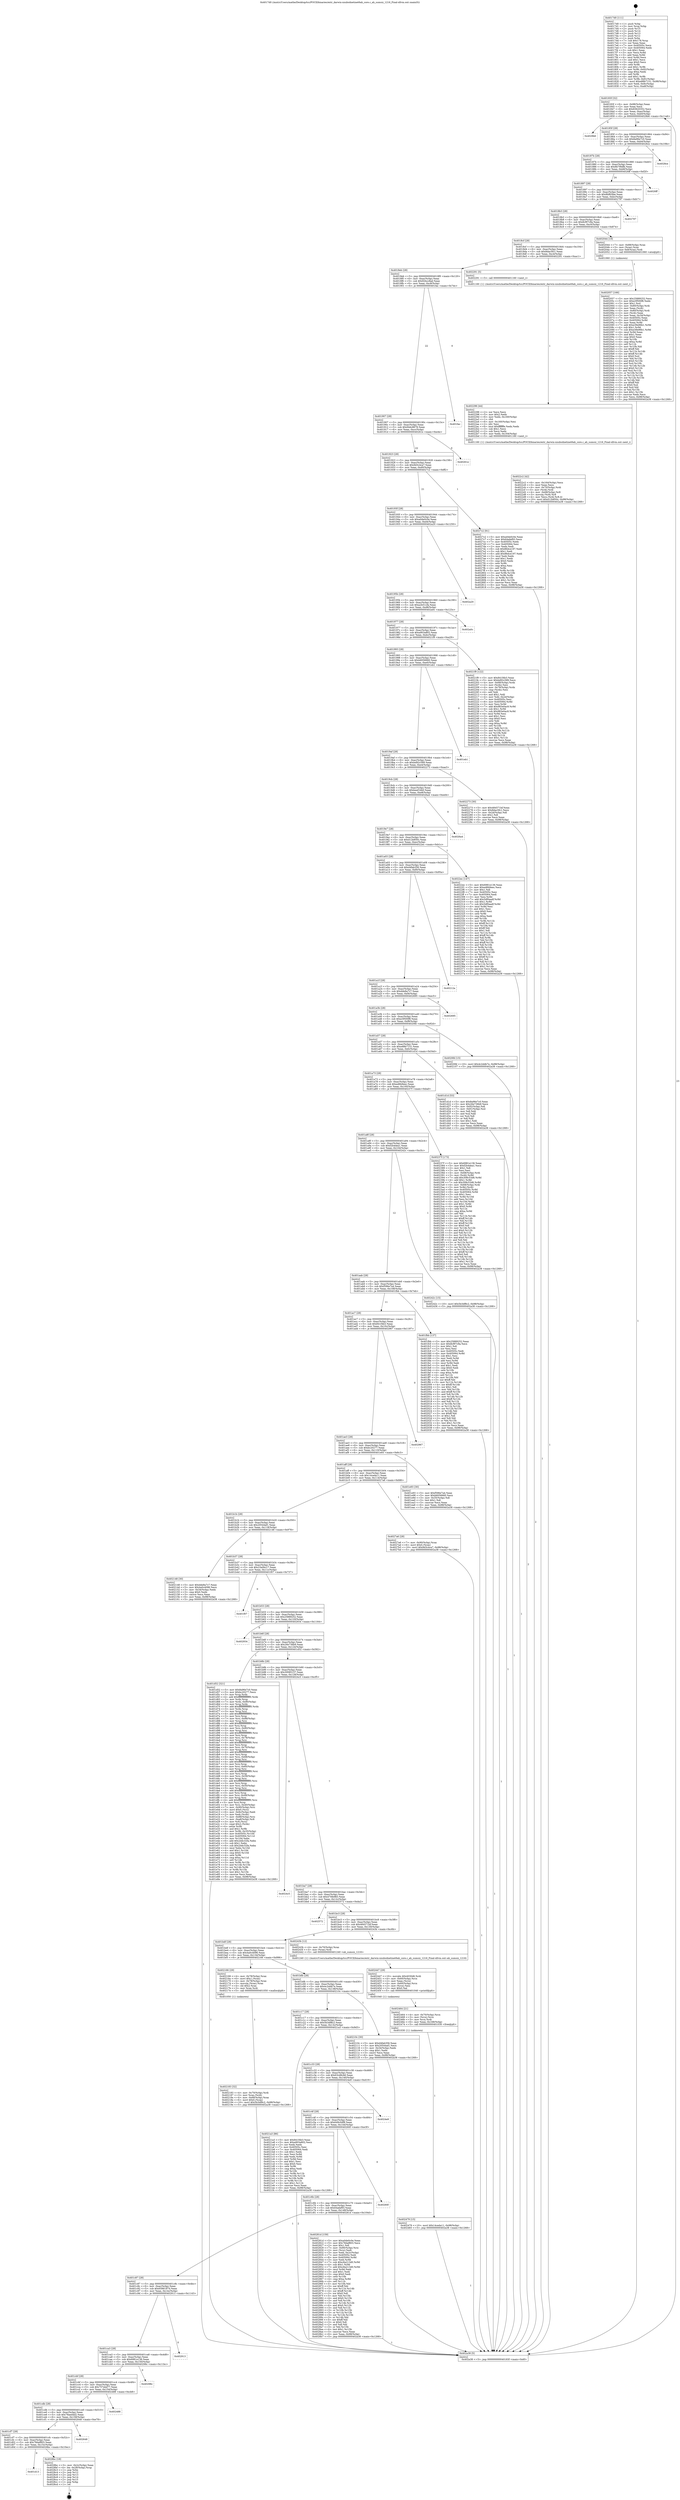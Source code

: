 digraph "0x4017d0" {
  label = "0x4017d0 (/mnt/c/Users/mathe/Desktop/tcc/POCII/binaries/extr_darwin-xnubsdnetinet6ah_core.c_ah_sumsiz_1216_Final-ollvm.out::main(0))"
  labelloc = "t"
  node[shape=record]

  Entry [label="",width=0.3,height=0.3,shape=circle,fillcolor=black,style=filled]
  "0x40183f" [label="{
     0x40183f [32]\l
     | [instrs]\l
     &nbsp;&nbsp;0x40183f \<+6\>: mov -0x98(%rbp),%eax\l
     &nbsp;&nbsp;0x401845 \<+2\>: mov %eax,%ecx\l
     &nbsp;&nbsp;0x401847 \<+6\>: sub $0x83620352,%ecx\l
     &nbsp;&nbsp;0x40184d \<+6\>: mov %eax,-0xac(%rbp)\l
     &nbsp;&nbsp;0x401853 \<+6\>: mov %ecx,-0xb0(%rbp)\l
     &nbsp;&nbsp;0x401859 \<+6\>: je 00000000004029b6 \<main+0x11e6\>\l
  }"]
  "0x4029b6" [label="{
     0x4029b6\l
  }", style=dashed]
  "0x40185f" [label="{
     0x40185f [28]\l
     | [instrs]\l
     &nbsp;&nbsp;0x40185f \<+5\>: jmp 0000000000401864 \<main+0x94\>\l
     &nbsp;&nbsp;0x401864 \<+6\>: mov -0xac(%rbp),%eax\l
     &nbsp;&nbsp;0x40186a \<+5\>: sub $0x8a96e7c0,%eax\l
     &nbsp;&nbsp;0x40186f \<+6\>: mov %eax,-0xb4(%rbp)\l
     &nbsp;&nbsp;0x401875 \<+6\>: je 00000000004028ce \<main+0x10fe\>\l
  }"]
  Exit [label="",width=0.3,height=0.3,shape=circle,fillcolor=black,style=filled,peripheries=2]
  "0x4028ce" [label="{
     0x4028ce\l
  }", style=dashed]
  "0x40187b" [label="{
     0x40187b [28]\l
     | [instrs]\l
     &nbsp;&nbsp;0x40187b \<+5\>: jmp 0000000000401880 \<main+0xb0\>\l
     &nbsp;&nbsp;0x401880 \<+6\>: mov -0xac(%rbp),%eax\l
     &nbsp;&nbsp;0x401886 \<+5\>: sub $0x8b7f9dfb,%eax\l
     &nbsp;&nbsp;0x40188b \<+6\>: mov %eax,-0xb8(%rbp)\l
     &nbsp;&nbsp;0x401891 \<+6\>: je 00000000004026ff \<main+0xf2f\>\l
  }"]
  "0x401d13" [label="{
     0x401d13\l
  }", style=dashed]
  "0x4026ff" [label="{
     0x4026ff\l
  }", style=dashed]
  "0x401897" [label="{
     0x401897 [28]\l
     | [instrs]\l
     &nbsp;&nbsp;0x401897 \<+5\>: jmp 000000000040189c \<main+0xcc\>\l
     &nbsp;&nbsp;0x40189c \<+6\>: mov -0xac(%rbp),%eax\l
     &nbsp;&nbsp;0x4018a2 \<+5\>: sub $0x8bf83fae,%eax\l
     &nbsp;&nbsp;0x4018a7 \<+6\>: mov %eax,-0xbc(%rbp)\l
     &nbsp;&nbsp;0x4018ad \<+6\>: je 0000000000402797 \<main+0xfc7\>\l
  }"]
  "0x4028bc" [label="{
     0x4028bc [18]\l
     | [instrs]\l
     &nbsp;&nbsp;0x4028bc \<+3\>: mov -0x2c(%rbp),%eax\l
     &nbsp;&nbsp;0x4028bf \<+4\>: lea -0x28(%rbp),%rsp\l
     &nbsp;&nbsp;0x4028c3 \<+1\>: pop %rbx\l
     &nbsp;&nbsp;0x4028c4 \<+2\>: pop %r12\l
     &nbsp;&nbsp;0x4028c6 \<+2\>: pop %r13\l
     &nbsp;&nbsp;0x4028c8 \<+2\>: pop %r14\l
     &nbsp;&nbsp;0x4028ca \<+2\>: pop %r15\l
     &nbsp;&nbsp;0x4028cc \<+1\>: pop %rbp\l
     &nbsp;&nbsp;0x4028cd \<+1\>: ret\l
  }"]
  "0x402797" [label="{
     0x402797\l
  }", style=dashed]
  "0x4018b3" [label="{
     0x4018b3 [28]\l
     | [instrs]\l
     &nbsp;&nbsp;0x4018b3 \<+5\>: jmp 00000000004018b8 \<main+0xe8\>\l
     &nbsp;&nbsp;0x4018b8 \<+6\>: mov -0xac(%rbp),%eax\l
     &nbsp;&nbsp;0x4018be \<+5\>: sub $0x8cf97c9a,%eax\l
     &nbsp;&nbsp;0x4018c3 \<+6\>: mov %eax,-0xc0(%rbp)\l
     &nbsp;&nbsp;0x4018c9 \<+6\>: je 0000000000402044 \<main+0x874\>\l
  }"]
  "0x401cf7" [label="{
     0x401cf7 [28]\l
     | [instrs]\l
     &nbsp;&nbsp;0x401cf7 \<+5\>: jmp 0000000000401cfc \<main+0x52c\>\l
     &nbsp;&nbsp;0x401cfc \<+6\>: mov -0xac(%rbp),%eax\l
     &nbsp;&nbsp;0x401d02 \<+5\>: sub $0x78daf803,%eax\l
     &nbsp;&nbsp;0x401d07 \<+6\>: mov %eax,-0x15c(%rbp)\l
     &nbsp;&nbsp;0x401d0d \<+6\>: je 00000000004028bc \<main+0x10ec\>\l
  }"]
  "0x402044" [label="{
     0x402044 [19]\l
     | [instrs]\l
     &nbsp;&nbsp;0x402044 \<+7\>: mov -0x88(%rbp),%rax\l
     &nbsp;&nbsp;0x40204b \<+3\>: mov (%rax),%rax\l
     &nbsp;&nbsp;0x40204e \<+4\>: mov 0x8(%rax),%rdi\l
     &nbsp;&nbsp;0x402052 \<+5\>: call 0000000000401060 \<atoi@plt\>\l
     | [calls]\l
     &nbsp;&nbsp;0x401060 \{1\} (unknown)\l
  }"]
  "0x4018cf" [label="{
     0x4018cf [28]\l
     | [instrs]\l
     &nbsp;&nbsp;0x4018cf \<+5\>: jmp 00000000004018d4 \<main+0x104\>\l
     &nbsp;&nbsp;0x4018d4 \<+6\>: mov -0xac(%rbp),%eax\l
     &nbsp;&nbsp;0x4018da \<+5\>: sub $0x8dac5fc1,%eax\l
     &nbsp;&nbsp;0x4018df \<+6\>: mov %eax,-0xc4(%rbp)\l
     &nbsp;&nbsp;0x4018e5 \<+6\>: je 0000000000402291 \<main+0xac1\>\l
  }"]
  "0x402648" [label="{
     0x402648\l
  }", style=dashed]
  "0x402291" [label="{
     0x402291 [5]\l
     | [instrs]\l
     &nbsp;&nbsp;0x402291 \<+5\>: call 0000000000401160 \<next_i\>\l
     | [calls]\l
     &nbsp;&nbsp;0x401160 \{1\} (/mnt/c/Users/mathe/Desktop/tcc/POCII/binaries/extr_darwin-xnubsdnetinet6ah_core.c_ah_sumsiz_1216_Final-ollvm.out::next_i)\l
  }"]
  "0x4018eb" [label="{
     0x4018eb [28]\l
     | [instrs]\l
     &nbsp;&nbsp;0x4018eb \<+5\>: jmp 00000000004018f0 \<main+0x120\>\l
     &nbsp;&nbsp;0x4018f0 \<+6\>: mov -0xac(%rbp),%eax\l
     &nbsp;&nbsp;0x4018f6 \<+5\>: sub $0x92bcc8ad,%eax\l
     &nbsp;&nbsp;0x4018fb \<+6\>: mov %eax,-0xc8(%rbp)\l
     &nbsp;&nbsp;0x401901 \<+6\>: je 0000000000401fac \<main+0x7dc\>\l
  }"]
  "0x401cdb" [label="{
     0x401cdb [28]\l
     | [instrs]\l
     &nbsp;&nbsp;0x401cdb \<+5\>: jmp 0000000000401ce0 \<main+0x510\>\l
     &nbsp;&nbsp;0x401ce0 \<+6\>: mov -0xac(%rbp),%eax\l
     &nbsp;&nbsp;0x401ce6 \<+5\>: sub $0x78aed4d2,%eax\l
     &nbsp;&nbsp;0x401ceb \<+6\>: mov %eax,-0x158(%rbp)\l
     &nbsp;&nbsp;0x401cf1 \<+6\>: je 0000000000402648 \<main+0xe78\>\l
  }"]
  "0x401fac" [label="{
     0x401fac\l
  }", style=dashed]
  "0x401907" [label="{
     0x401907 [28]\l
     | [instrs]\l
     &nbsp;&nbsp;0x401907 \<+5\>: jmp 000000000040190c \<main+0x13c\>\l
     &nbsp;&nbsp;0x40190c \<+6\>: mov -0xac(%rbp),%eax\l
     &nbsp;&nbsp;0x401912 \<+5\>: sub $0x94dc8678,%eax\l
     &nbsp;&nbsp;0x401917 \<+6\>: mov %eax,-0xcc(%rbp)\l
     &nbsp;&nbsp;0x40191d \<+6\>: je 000000000040261e \<main+0xe4e\>\l
  }"]
  "0x402488" [label="{
     0x402488\l
  }", style=dashed]
  "0x40261e" [label="{
     0x40261e\l
  }", style=dashed]
  "0x401923" [label="{
     0x401923 [28]\l
     | [instrs]\l
     &nbsp;&nbsp;0x401923 \<+5\>: jmp 0000000000401928 \<main+0x158\>\l
     &nbsp;&nbsp;0x401928 \<+6\>: mov -0xac(%rbp),%eax\l
     &nbsp;&nbsp;0x40192e \<+5\>: sub $0x9d3c4ca7,%eax\l
     &nbsp;&nbsp;0x401933 \<+6\>: mov %eax,-0xd0(%rbp)\l
     &nbsp;&nbsp;0x401939 \<+6\>: je 00000000004027c2 \<main+0xff2\>\l
  }"]
  "0x401cbf" [label="{
     0x401cbf [28]\l
     | [instrs]\l
     &nbsp;&nbsp;0x401cbf \<+5\>: jmp 0000000000401cc4 \<main+0x4f4\>\l
     &nbsp;&nbsp;0x401cc4 \<+6\>: mov -0xac(%rbp),%eax\l
     &nbsp;&nbsp;0x401cca \<+5\>: sub $0x757ebd77,%eax\l
     &nbsp;&nbsp;0x401ccf \<+6\>: mov %eax,-0x154(%rbp)\l
     &nbsp;&nbsp;0x401cd5 \<+6\>: je 0000000000402488 \<main+0xcb8\>\l
  }"]
  "0x4027c2" [label="{
     0x4027c2 [91]\l
     | [instrs]\l
     &nbsp;&nbsp;0x4027c2 \<+5\>: mov $0xa0de0c0e,%eax\l
     &nbsp;&nbsp;0x4027c7 \<+5\>: mov $0x64afaf93,%ecx\l
     &nbsp;&nbsp;0x4027cc \<+7\>: mov 0x40505c,%edx\l
     &nbsp;&nbsp;0x4027d3 \<+7\>: mov 0x405064,%esi\l
     &nbsp;&nbsp;0x4027da \<+2\>: mov %edx,%edi\l
     &nbsp;&nbsp;0x4027dc \<+6\>: sub $0x86dce197,%edi\l
     &nbsp;&nbsp;0x4027e2 \<+3\>: sub $0x1,%edi\l
     &nbsp;&nbsp;0x4027e5 \<+6\>: add $0x86dce197,%edi\l
     &nbsp;&nbsp;0x4027eb \<+3\>: imul %edi,%edx\l
     &nbsp;&nbsp;0x4027ee \<+3\>: and $0x1,%edx\l
     &nbsp;&nbsp;0x4027f1 \<+3\>: cmp $0x0,%edx\l
     &nbsp;&nbsp;0x4027f4 \<+4\>: sete %r8b\l
     &nbsp;&nbsp;0x4027f8 \<+3\>: cmp $0xa,%esi\l
     &nbsp;&nbsp;0x4027fb \<+4\>: setl %r9b\l
     &nbsp;&nbsp;0x4027ff \<+3\>: mov %r8b,%r10b\l
     &nbsp;&nbsp;0x402802 \<+3\>: and %r9b,%r10b\l
     &nbsp;&nbsp;0x402805 \<+3\>: xor %r9b,%r8b\l
     &nbsp;&nbsp;0x402808 \<+3\>: or %r8b,%r10b\l
     &nbsp;&nbsp;0x40280b \<+4\>: test $0x1,%r10b\l
     &nbsp;&nbsp;0x40280f \<+3\>: cmovne %ecx,%eax\l
     &nbsp;&nbsp;0x402812 \<+6\>: mov %eax,-0x98(%rbp)\l
     &nbsp;&nbsp;0x402818 \<+5\>: jmp 0000000000402a38 \<main+0x1268\>\l
  }"]
  "0x40193f" [label="{
     0x40193f [28]\l
     | [instrs]\l
     &nbsp;&nbsp;0x40193f \<+5\>: jmp 0000000000401944 \<main+0x174\>\l
     &nbsp;&nbsp;0x401944 \<+6\>: mov -0xac(%rbp),%eax\l
     &nbsp;&nbsp;0x40194a \<+5\>: sub $0xa0de0c0e,%eax\l
     &nbsp;&nbsp;0x40194f \<+6\>: mov %eax,-0xd4(%rbp)\l
     &nbsp;&nbsp;0x401955 \<+6\>: je 0000000000402a20 \<main+0x1250\>\l
  }"]
  "0x40298c" [label="{
     0x40298c\l
  }", style=dashed]
  "0x402a20" [label="{
     0x402a20\l
  }", style=dashed]
  "0x40195b" [label="{
     0x40195b [28]\l
     | [instrs]\l
     &nbsp;&nbsp;0x40195b \<+5\>: jmp 0000000000401960 \<main+0x190\>\l
     &nbsp;&nbsp;0x401960 \<+6\>: mov -0xac(%rbp),%eax\l
     &nbsp;&nbsp;0x401966 \<+5\>: sub $0xa2b51cfa,%eax\l
     &nbsp;&nbsp;0x40196b \<+6\>: mov %eax,-0xd8(%rbp)\l
     &nbsp;&nbsp;0x401971 \<+6\>: je 0000000000402a0c \<main+0x123c\>\l
  }"]
  "0x401ca3" [label="{
     0x401ca3 [28]\l
     | [instrs]\l
     &nbsp;&nbsp;0x401ca3 \<+5\>: jmp 0000000000401ca8 \<main+0x4d8\>\l
     &nbsp;&nbsp;0x401ca8 \<+6\>: mov -0xac(%rbp),%eax\l
     &nbsp;&nbsp;0x401cae \<+5\>: sub $0x6981e136,%eax\l
     &nbsp;&nbsp;0x401cb3 \<+6\>: mov %eax,-0x150(%rbp)\l
     &nbsp;&nbsp;0x401cb9 \<+6\>: je 000000000040298c \<main+0x11bc\>\l
  }"]
  "0x402a0c" [label="{
     0x402a0c\l
  }", style=dashed]
  "0x401977" [label="{
     0x401977 [28]\l
     | [instrs]\l
     &nbsp;&nbsp;0x401977 \<+5\>: jmp 000000000040197c \<main+0x1ac\>\l
     &nbsp;&nbsp;0x40197c \<+6\>: mov -0xac(%rbp),%eax\l
     &nbsp;&nbsp;0x401982 \<+5\>: sub $0xa903a802,%eax\l
     &nbsp;&nbsp;0x401987 \<+6\>: mov %eax,-0xdc(%rbp)\l
     &nbsp;&nbsp;0x40198d \<+6\>: je 00000000004021f9 \<main+0xa29\>\l
  }"]
  "0x402913" [label="{
     0x402913\l
  }", style=dashed]
  "0x4021f9" [label="{
     0x4021f9 [122]\l
     | [instrs]\l
     &nbsp;&nbsp;0x4021f9 \<+5\>: mov $0x841f4b3,%eax\l
     &nbsp;&nbsp;0x4021fe \<+5\>: mov $0xbd92c589,%ecx\l
     &nbsp;&nbsp;0x402203 \<+4\>: mov -0x68(%rbp),%rdx\l
     &nbsp;&nbsp;0x402207 \<+2\>: mov (%rdx),%esi\l
     &nbsp;&nbsp;0x402209 \<+4\>: mov -0x78(%rbp),%rdx\l
     &nbsp;&nbsp;0x40220d \<+2\>: cmp (%rdx),%esi\l
     &nbsp;&nbsp;0x40220f \<+4\>: setl %dil\l
     &nbsp;&nbsp;0x402213 \<+4\>: and $0x1,%dil\l
     &nbsp;&nbsp;0x402217 \<+4\>: mov %dil,-0x2d(%rbp)\l
     &nbsp;&nbsp;0x40221b \<+7\>: mov 0x40505c,%esi\l
     &nbsp;&nbsp;0x402222 \<+8\>: mov 0x405064,%r8d\l
     &nbsp;&nbsp;0x40222a \<+3\>: mov %esi,%r9d\l
     &nbsp;&nbsp;0x40222d \<+7\>: add $0x983e0ac9,%r9d\l
     &nbsp;&nbsp;0x402234 \<+4\>: sub $0x1,%r9d\l
     &nbsp;&nbsp;0x402238 \<+7\>: sub $0x983e0ac9,%r9d\l
     &nbsp;&nbsp;0x40223f \<+4\>: imul %r9d,%esi\l
     &nbsp;&nbsp;0x402243 \<+3\>: and $0x1,%esi\l
     &nbsp;&nbsp;0x402246 \<+3\>: cmp $0x0,%esi\l
     &nbsp;&nbsp;0x402249 \<+4\>: sete %dil\l
     &nbsp;&nbsp;0x40224d \<+4\>: cmp $0xa,%r8d\l
     &nbsp;&nbsp;0x402251 \<+4\>: setl %r10b\l
     &nbsp;&nbsp;0x402255 \<+3\>: mov %dil,%r11b\l
     &nbsp;&nbsp;0x402258 \<+3\>: and %r10b,%r11b\l
     &nbsp;&nbsp;0x40225b \<+3\>: xor %r10b,%dil\l
     &nbsp;&nbsp;0x40225e \<+3\>: or %dil,%r11b\l
     &nbsp;&nbsp;0x402261 \<+4\>: test $0x1,%r11b\l
     &nbsp;&nbsp;0x402265 \<+3\>: cmovne %ecx,%eax\l
     &nbsp;&nbsp;0x402268 \<+6\>: mov %eax,-0x98(%rbp)\l
     &nbsp;&nbsp;0x40226e \<+5\>: jmp 0000000000402a38 \<main+0x1268\>\l
  }"]
  "0x401993" [label="{
     0x401993 [28]\l
     | [instrs]\l
     &nbsp;&nbsp;0x401993 \<+5\>: jmp 0000000000401998 \<main+0x1c8\>\l
     &nbsp;&nbsp;0x401998 \<+6\>: mov -0xac(%rbp),%eax\l
     &nbsp;&nbsp;0x40199e \<+5\>: sub $0xb6056660,%eax\l
     &nbsp;&nbsp;0x4019a3 \<+6\>: mov %eax,-0xe0(%rbp)\l
     &nbsp;&nbsp;0x4019a9 \<+6\>: je 0000000000401eb1 \<main+0x6e1\>\l
  }"]
  "0x401c87" [label="{
     0x401c87 [28]\l
     | [instrs]\l
     &nbsp;&nbsp;0x401c87 \<+5\>: jmp 0000000000401c8c \<main+0x4bc\>\l
     &nbsp;&nbsp;0x401c8c \<+6\>: mov -0xac(%rbp),%eax\l
     &nbsp;&nbsp;0x401c92 \<+5\>: sub $0x6586187d,%eax\l
     &nbsp;&nbsp;0x401c97 \<+6\>: mov %eax,-0x14c(%rbp)\l
     &nbsp;&nbsp;0x401c9d \<+6\>: je 0000000000402913 \<main+0x1143\>\l
  }"]
  "0x401eb1" [label="{
     0x401eb1\l
  }", style=dashed]
  "0x4019af" [label="{
     0x4019af [28]\l
     | [instrs]\l
     &nbsp;&nbsp;0x4019af \<+5\>: jmp 00000000004019b4 \<main+0x1e4\>\l
     &nbsp;&nbsp;0x4019b4 \<+6\>: mov -0xac(%rbp),%eax\l
     &nbsp;&nbsp;0x4019ba \<+5\>: sub $0xbd92c589,%eax\l
     &nbsp;&nbsp;0x4019bf \<+6\>: mov %eax,-0xe4(%rbp)\l
     &nbsp;&nbsp;0x4019c5 \<+6\>: je 0000000000402273 \<main+0xaa3\>\l
  }"]
  "0x40281d" [label="{
     0x40281d [159]\l
     | [instrs]\l
     &nbsp;&nbsp;0x40281d \<+5\>: mov $0xa0de0c0e,%eax\l
     &nbsp;&nbsp;0x402822 \<+5\>: mov $0x78daf803,%ecx\l
     &nbsp;&nbsp;0x402827 \<+2\>: mov $0x1,%dl\l
     &nbsp;&nbsp;0x402829 \<+7\>: mov -0x90(%rbp),%rsi\l
     &nbsp;&nbsp;0x402830 \<+2\>: mov (%rsi),%edi\l
     &nbsp;&nbsp;0x402832 \<+3\>: mov %edi,-0x2c(%rbp)\l
     &nbsp;&nbsp;0x402835 \<+7\>: mov 0x40505c,%edi\l
     &nbsp;&nbsp;0x40283c \<+8\>: mov 0x405064,%r8d\l
     &nbsp;&nbsp;0x402844 \<+3\>: mov %edi,%r9d\l
     &nbsp;&nbsp;0x402847 \<+7\>: sub $0xc6a213d0,%r9d\l
     &nbsp;&nbsp;0x40284e \<+4\>: sub $0x1,%r9d\l
     &nbsp;&nbsp;0x402852 \<+7\>: add $0xc6a213d0,%r9d\l
     &nbsp;&nbsp;0x402859 \<+4\>: imul %r9d,%edi\l
     &nbsp;&nbsp;0x40285d \<+3\>: and $0x1,%edi\l
     &nbsp;&nbsp;0x402860 \<+3\>: cmp $0x0,%edi\l
     &nbsp;&nbsp;0x402863 \<+4\>: sete %r10b\l
     &nbsp;&nbsp;0x402867 \<+4\>: cmp $0xa,%r8d\l
     &nbsp;&nbsp;0x40286b \<+4\>: setl %r11b\l
     &nbsp;&nbsp;0x40286f \<+3\>: mov %r10b,%bl\l
     &nbsp;&nbsp;0x402872 \<+3\>: xor $0xff,%bl\l
     &nbsp;&nbsp;0x402875 \<+3\>: mov %r11b,%r14b\l
     &nbsp;&nbsp;0x402878 \<+4\>: xor $0xff,%r14b\l
     &nbsp;&nbsp;0x40287c \<+3\>: xor $0x0,%dl\l
     &nbsp;&nbsp;0x40287f \<+3\>: mov %bl,%r15b\l
     &nbsp;&nbsp;0x402882 \<+4\>: and $0x0,%r15b\l
     &nbsp;&nbsp;0x402886 \<+3\>: and %dl,%r10b\l
     &nbsp;&nbsp;0x402889 \<+3\>: mov %r14b,%r12b\l
     &nbsp;&nbsp;0x40288c \<+4\>: and $0x0,%r12b\l
     &nbsp;&nbsp;0x402890 \<+3\>: and %dl,%r11b\l
     &nbsp;&nbsp;0x402893 \<+3\>: or %r10b,%r15b\l
     &nbsp;&nbsp;0x402896 \<+3\>: or %r11b,%r12b\l
     &nbsp;&nbsp;0x402899 \<+3\>: xor %r12b,%r15b\l
     &nbsp;&nbsp;0x40289c \<+3\>: or %r14b,%bl\l
     &nbsp;&nbsp;0x40289f \<+3\>: xor $0xff,%bl\l
     &nbsp;&nbsp;0x4028a2 \<+3\>: or $0x0,%dl\l
     &nbsp;&nbsp;0x4028a5 \<+2\>: and %dl,%bl\l
     &nbsp;&nbsp;0x4028a7 \<+3\>: or %bl,%r15b\l
     &nbsp;&nbsp;0x4028aa \<+4\>: test $0x1,%r15b\l
     &nbsp;&nbsp;0x4028ae \<+3\>: cmovne %ecx,%eax\l
     &nbsp;&nbsp;0x4028b1 \<+6\>: mov %eax,-0x98(%rbp)\l
     &nbsp;&nbsp;0x4028b7 \<+5\>: jmp 0000000000402a38 \<main+0x1268\>\l
  }"]
  "0x402273" [label="{
     0x402273 [30]\l
     | [instrs]\l
     &nbsp;&nbsp;0x402273 \<+5\>: mov $0x484571bf,%eax\l
     &nbsp;&nbsp;0x402278 \<+5\>: mov $0x8dac5fc1,%ecx\l
     &nbsp;&nbsp;0x40227d \<+3\>: mov -0x2d(%rbp),%dl\l
     &nbsp;&nbsp;0x402280 \<+3\>: test $0x1,%dl\l
     &nbsp;&nbsp;0x402283 \<+3\>: cmovne %ecx,%eax\l
     &nbsp;&nbsp;0x402286 \<+6\>: mov %eax,-0x98(%rbp)\l
     &nbsp;&nbsp;0x40228c \<+5\>: jmp 0000000000402a38 \<main+0x1268\>\l
  }"]
  "0x4019cb" [label="{
     0x4019cb [28]\l
     | [instrs]\l
     &nbsp;&nbsp;0x4019cb \<+5\>: jmp 00000000004019d0 \<main+0x200\>\l
     &nbsp;&nbsp;0x4019d0 \<+6\>: mov -0xac(%rbp),%eax\l
     &nbsp;&nbsp;0x4019d6 \<+5\>: sub $0xbeaf1bb0,%eax\l
     &nbsp;&nbsp;0x4019db \<+6\>: mov %eax,-0xe8(%rbp)\l
     &nbsp;&nbsp;0x4019e1 \<+6\>: je 00000000004026a4 \<main+0xed4\>\l
  }"]
  "0x401c6b" [label="{
     0x401c6b [28]\l
     | [instrs]\l
     &nbsp;&nbsp;0x401c6b \<+5\>: jmp 0000000000401c70 \<main+0x4a0\>\l
     &nbsp;&nbsp;0x401c70 \<+6\>: mov -0xac(%rbp),%eax\l
     &nbsp;&nbsp;0x401c76 \<+5\>: sub $0x64afaf93,%eax\l
     &nbsp;&nbsp;0x401c7b \<+6\>: mov %eax,-0x148(%rbp)\l
     &nbsp;&nbsp;0x401c81 \<+6\>: je 000000000040281d \<main+0x104d\>\l
  }"]
  "0x4026a4" [label="{
     0x4026a4\l
  }", style=dashed]
  "0x4019e7" [label="{
     0x4019e7 [28]\l
     | [instrs]\l
     &nbsp;&nbsp;0x4019e7 \<+5\>: jmp 00000000004019ec \<main+0x21c\>\l
     &nbsp;&nbsp;0x4019ec \<+6\>: mov -0xac(%rbp),%eax\l
     &nbsp;&nbsp;0x4019f2 \<+5\>: sub $0xd12b850c,%eax\l
     &nbsp;&nbsp;0x4019f7 \<+6\>: mov %eax,-0xec(%rbp)\l
     &nbsp;&nbsp;0x4019fd \<+6\>: je 00000000004022ec \<main+0xb1c\>\l
  }"]
  "0x40260f" [label="{
     0x40260f\l
  }", style=dashed]
  "0x4022ec" [label="{
     0x4022ec [147]\l
     | [instrs]\l
     &nbsp;&nbsp;0x4022ec \<+5\>: mov $0x6981e136,%eax\l
     &nbsp;&nbsp;0x4022f1 \<+5\>: mov $0xed6b9eec,%ecx\l
     &nbsp;&nbsp;0x4022f6 \<+2\>: mov $0x1,%dl\l
     &nbsp;&nbsp;0x4022f8 \<+7\>: mov 0x40505c,%esi\l
     &nbsp;&nbsp;0x4022ff \<+7\>: mov 0x405064,%edi\l
     &nbsp;&nbsp;0x402306 \<+3\>: mov %esi,%r8d\l
     &nbsp;&nbsp;0x402309 \<+7\>: add $0x5df0aadf,%r8d\l
     &nbsp;&nbsp;0x402310 \<+4\>: sub $0x1,%r8d\l
     &nbsp;&nbsp;0x402314 \<+7\>: sub $0x5df0aadf,%r8d\l
     &nbsp;&nbsp;0x40231b \<+4\>: imul %r8d,%esi\l
     &nbsp;&nbsp;0x40231f \<+3\>: and $0x1,%esi\l
     &nbsp;&nbsp;0x402322 \<+3\>: cmp $0x0,%esi\l
     &nbsp;&nbsp;0x402325 \<+4\>: sete %r9b\l
     &nbsp;&nbsp;0x402329 \<+3\>: cmp $0xa,%edi\l
     &nbsp;&nbsp;0x40232c \<+4\>: setl %r10b\l
     &nbsp;&nbsp;0x402330 \<+3\>: mov %r9b,%r11b\l
     &nbsp;&nbsp;0x402333 \<+4\>: xor $0xff,%r11b\l
     &nbsp;&nbsp;0x402337 \<+3\>: mov %r10b,%bl\l
     &nbsp;&nbsp;0x40233a \<+3\>: xor $0xff,%bl\l
     &nbsp;&nbsp;0x40233d \<+3\>: xor $0x1,%dl\l
     &nbsp;&nbsp;0x402340 \<+3\>: mov %r11b,%r14b\l
     &nbsp;&nbsp;0x402343 \<+4\>: and $0xff,%r14b\l
     &nbsp;&nbsp;0x402347 \<+3\>: and %dl,%r9b\l
     &nbsp;&nbsp;0x40234a \<+3\>: mov %bl,%r15b\l
     &nbsp;&nbsp;0x40234d \<+4\>: and $0xff,%r15b\l
     &nbsp;&nbsp;0x402351 \<+3\>: and %dl,%r10b\l
     &nbsp;&nbsp;0x402354 \<+3\>: or %r9b,%r14b\l
     &nbsp;&nbsp;0x402357 \<+3\>: or %r10b,%r15b\l
     &nbsp;&nbsp;0x40235a \<+3\>: xor %r15b,%r14b\l
     &nbsp;&nbsp;0x40235d \<+3\>: or %bl,%r11b\l
     &nbsp;&nbsp;0x402360 \<+4\>: xor $0xff,%r11b\l
     &nbsp;&nbsp;0x402364 \<+3\>: or $0x1,%dl\l
     &nbsp;&nbsp;0x402367 \<+3\>: and %dl,%r11b\l
     &nbsp;&nbsp;0x40236a \<+3\>: or %r11b,%r14b\l
     &nbsp;&nbsp;0x40236d \<+4\>: test $0x1,%r14b\l
     &nbsp;&nbsp;0x402371 \<+3\>: cmovne %ecx,%eax\l
     &nbsp;&nbsp;0x402374 \<+6\>: mov %eax,-0x98(%rbp)\l
     &nbsp;&nbsp;0x40237a \<+5\>: jmp 0000000000402a38 \<main+0x1268\>\l
  }"]
  "0x401a03" [label="{
     0x401a03 [28]\l
     | [instrs]\l
     &nbsp;&nbsp;0x401a03 \<+5\>: jmp 0000000000401a08 \<main+0x238\>\l
     &nbsp;&nbsp;0x401a08 \<+6\>: mov -0xac(%rbp),%eax\l
     &nbsp;&nbsp;0x401a0e \<+5\>: sub $0xd4fab356,%eax\l
     &nbsp;&nbsp;0x401a13 \<+6\>: mov %eax,-0xf0(%rbp)\l
     &nbsp;&nbsp;0x401a19 \<+6\>: je 000000000040212a \<main+0x95a\>\l
  }"]
  "0x401c4f" [label="{
     0x401c4f [28]\l
     | [instrs]\l
     &nbsp;&nbsp;0x401c4f \<+5\>: jmp 0000000000401c54 \<main+0x484\>\l
     &nbsp;&nbsp;0x401c54 \<+6\>: mov -0xac(%rbp),%eax\l
     &nbsp;&nbsp;0x401c5a \<+5\>: sub $0x649c0df8,%eax\l
     &nbsp;&nbsp;0x401c5f \<+6\>: mov %eax,-0x144(%rbp)\l
     &nbsp;&nbsp;0x401c65 \<+6\>: je 000000000040260f \<main+0xe3f\>\l
  }"]
  "0x40212a" [label="{
     0x40212a\l
  }", style=dashed]
  "0x401a1f" [label="{
     0x401a1f [28]\l
     | [instrs]\l
     &nbsp;&nbsp;0x401a1f \<+5\>: jmp 0000000000401a24 \<main+0x254\>\l
     &nbsp;&nbsp;0x401a24 \<+6\>: mov -0xac(%rbp),%eax\l
     &nbsp;&nbsp;0x401a2a \<+5\>: sub $0xdde8a7c7,%eax\l
     &nbsp;&nbsp;0x401a2f \<+6\>: mov %eax,-0xf4(%rbp)\l
     &nbsp;&nbsp;0x401a35 \<+6\>: je 0000000000402695 \<main+0xec5\>\l
  }"]
  "0x4024e9" [label="{
     0x4024e9\l
  }", style=dashed]
  "0x402695" [label="{
     0x402695\l
  }", style=dashed]
  "0x401a3b" [label="{
     0x401a3b [28]\l
     | [instrs]\l
     &nbsp;&nbsp;0x401a3b \<+5\>: jmp 0000000000401a40 \<main+0x270\>\l
     &nbsp;&nbsp;0x401a40 \<+6\>: mov -0xac(%rbp),%eax\l
     &nbsp;&nbsp;0x401a46 \<+5\>: sub $0xe3f500f8,%eax\l
     &nbsp;&nbsp;0x401a4b \<+6\>: mov %eax,-0xf8(%rbp)\l
     &nbsp;&nbsp;0x401a51 \<+6\>: je 00000000004020fd \<main+0x92d\>\l
  }"]
  "0x402479" [label="{
     0x402479 [15]\l
     | [instrs]\l
     &nbsp;&nbsp;0x402479 \<+10\>: movl $0x14ceda11,-0x98(%rbp)\l
     &nbsp;&nbsp;0x402483 \<+5\>: jmp 0000000000402a38 \<main+0x1268\>\l
  }"]
  "0x4020fd" [label="{
     0x4020fd [15]\l
     | [instrs]\l
     &nbsp;&nbsp;0x4020fd \<+10\>: movl $0x4c2ddb7e,-0x98(%rbp)\l
     &nbsp;&nbsp;0x402107 \<+5\>: jmp 0000000000402a38 \<main+0x1268\>\l
  }"]
  "0x401a57" [label="{
     0x401a57 [28]\l
     | [instrs]\l
     &nbsp;&nbsp;0x401a57 \<+5\>: jmp 0000000000401a5c \<main+0x28c\>\l
     &nbsp;&nbsp;0x401a5c \<+6\>: mov -0xac(%rbp),%eax\l
     &nbsp;&nbsp;0x401a62 \<+5\>: sub $0xe88b7151,%eax\l
     &nbsp;&nbsp;0x401a67 \<+6\>: mov %eax,-0xfc(%rbp)\l
     &nbsp;&nbsp;0x401a6d \<+6\>: je 0000000000401d1d \<main+0x54d\>\l
  }"]
  "0x402464" [label="{
     0x402464 [21]\l
     | [instrs]\l
     &nbsp;&nbsp;0x402464 \<+4\>: mov -0x70(%rbp),%rcx\l
     &nbsp;&nbsp;0x402468 \<+3\>: mov (%rcx),%rcx\l
     &nbsp;&nbsp;0x40246b \<+3\>: mov %rcx,%rdi\l
     &nbsp;&nbsp;0x40246e \<+6\>: mov %eax,-0x168(%rbp)\l
     &nbsp;&nbsp;0x402474 \<+5\>: call 0000000000401030 \<free@plt\>\l
     | [calls]\l
     &nbsp;&nbsp;0x401030 \{1\} (unknown)\l
  }"]
  "0x401d1d" [label="{
     0x401d1d [53]\l
     | [instrs]\l
     &nbsp;&nbsp;0x401d1d \<+5\>: mov $0x8a96e7c0,%eax\l
     &nbsp;&nbsp;0x401d22 \<+5\>: mov $0x26e736b9,%ecx\l
     &nbsp;&nbsp;0x401d27 \<+6\>: mov -0x92(%rbp),%dl\l
     &nbsp;&nbsp;0x401d2d \<+7\>: mov -0x91(%rbp),%sil\l
     &nbsp;&nbsp;0x401d34 \<+3\>: mov %dl,%dil\l
     &nbsp;&nbsp;0x401d37 \<+3\>: and %sil,%dil\l
     &nbsp;&nbsp;0x401d3a \<+3\>: xor %sil,%dl\l
     &nbsp;&nbsp;0x401d3d \<+3\>: or %dl,%dil\l
     &nbsp;&nbsp;0x401d40 \<+4\>: test $0x1,%dil\l
     &nbsp;&nbsp;0x401d44 \<+3\>: cmovne %ecx,%eax\l
     &nbsp;&nbsp;0x401d47 \<+6\>: mov %eax,-0x98(%rbp)\l
     &nbsp;&nbsp;0x401d4d \<+5\>: jmp 0000000000402a38 \<main+0x1268\>\l
  }"]
  "0x401a73" [label="{
     0x401a73 [28]\l
     | [instrs]\l
     &nbsp;&nbsp;0x401a73 \<+5\>: jmp 0000000000401a78 \<main+0x2a8\>\l
     &nbsp;&nbsp;0x401a78 \<+6\>: mov -0xac(%rbp),%eax\l
     &nbsp;&nbsp;0x401a7e \<+5\>: sub $0xed6b9eec,%eax\l
     &nbsp;&nbsp;0x401a83 \<+6\>: mov %eax,-0x100(%rbp)\l
     &nbsp;&nbsp;0x401a89 \<+6\>: je 000000000040237f \<main+0xbaf\>\l
  }"]
  "0x402a38" [label="{
     0x402a38 [5]\l
     | [instrs]\l
     &nbsp;&nbsp;0x402a38 \<+5\>: jmp 000000000040183f \<main+0x6f\>\l
  }"]
  "0x4017d0" [label="{
     0x4017d0 [111]\l
     | [instrs]\l
     &nbsp;&nbsp;0x4017d0 \<+1\>: push %rbp\l
     &nbsp;&nbsp;0x4017d1 \<+3\>: mov %rsp,%rbp\l
     &nbsp;&nbsp;0x4017d4 \<+2\>: push %r15\l
     &nbsp;&nbsp;0x4017d6 \<+2\>: push %r14\l
     &nbsp;&nbsp;0x4017d8 \<+2\>: push %r13\l
     &nbsp;&nbsp;0x4017da \<+2\>: push %r12\l
     &nbsp;&nbsp;0x4017dc \<+1\>: push %rbx\l
     &nbsp;&nbsp;0x4017dd \<+7\>: sub $0x178,%rsp\l
     &nbsp;&nbsp;0x4017e4 \<+2\>: xor %eax,%eax\l
     &nbsp;&nbsp;0x4017e6 \<+7\>: mov 0x40505c,%ecx\l
     &nbsp;&nbsp;0x4017ed \<+7\>: mov 0x405064,%edx\l
     &nbsp;&nbsp;0x4017f4 \<+3\>: sub $0x1,%eax\l
     &nbsp;&nbsp;0x4017f7 \<+3\>: mov %ecx,%r8d\l
     &nbsp;&nbsp;0x4017fa \<+3\>: add %eax,%r8d\l
     &nbsp;&nbsp;0x4017fd \<+4\>: imul %r8d,%ecx\l
     &nbsp;&nbsp;0x401801 \<+3\>: and $0x1,%ecx\l
     &nbsp;&nbsp;0x401804 \<+3\>: cmp $0x0,%ecx\l
     &nbsp;&nbsp;0x401807 \<+4\>: sete %r9b\l
     &nbsp;&nbsp;0x40180b \<+4\>: and $0x1,%r9b\l
     &nbsp;&nbsp;0x40180f \<+7\>: mov %r9b,-0x92(%rbp)\l
     &nbsp;&nbsp;0x401816 \<+3\>: cmp $0xa,%edx\l
     &nbsp;&nbsp;0x401819 \<+4\>: setl %r9b\l
     &nbsp;&nbsp;0x40181d \<+4\>: and $0x1,%r9b\l
     &nbsp;&nbsp;0x401821 \<+7\>: mov %r9b,-0x91(%rbp)\l
     &nbsp;&nbsp;0x401828 \<+10\>: movl $0xe88b7151,-0x98(%rbp)\l
     &nbsp;&nbsp;0x401832 \<+6\>: mov %edi,-0x9c(%rbp)\l
     &nbsp;&nbsp;0x401838 \<+7\>: mov %rsi,-0xa8(%rbp)\l
  }"]
  "0x402447" [label="{
     0x402447 [29]\l
     | [instrs]\l
     &nbsp;&nbsp;0x402447 \<+10\>: movabs $0x4030d6,%rdi\l
     &nbsp;&nbsp;0x402451 \<+4\>: mov -0x60(%rbp),%rcx\l
     &nbsp;&nbsp;0x402455 \<+2\>: mov %eax,(%rcx)\l
     &nbsp;&nbsp;0x402457 \<+4\>: mov -0x60(%rbp),%rcx\l
     &nbsp;&nbsp;0x40245b \<+2\>: mov (%rcx),%esi\l
     &nbsp;&nbsp;0x40245d \<+2\>: mov $0x0,%al\l
     &nbsp;&nbsp;0x40245f \<+5\>: call 0000000000401040 \<printf@plt\>\l
     | [calls]\l
     &nbsp;&nbsp;0x401040 \{1\} (unknown)\l
  }"]
  "0x40237f" [label="{
     0x40237f [173]\l
     | [instrs]\l
     &nbsp;&nbsp;0x40237f \<+5\>: mov $0x6981e136,%eax\l
     &nbsp;&nbsp;0x402384 \<+5\>: mov $0xf2b4dea1,%ecx\l
     &nbsp;&nbsp;0x402389 \<+2\>: mov $0x1,%dl\l
     &nbsp;&nbsp;0x40238b \<+2\>: xor %esi,%esi\l
     &nbsp;&nbsp;0x40238d \<+4\>: mov -0x68(%rbp),%rdi\l
     &nbsp;&nbsp;0x402391 \<+3\>: mov (%rdi),%r8d\l
     &nbsp;&nbsp;0x402394 \<+7\>: add $0x308c53d6,%r8d\l
     &nbsp;&nbsp;0x40239b \<+4\>: add $0x1,%r8d\l
     &nbsp;&nbsp;0x40239f \<+7\>: sub $0x308c53d6,%r8d\l
     &nbsp;&nbsp;0x4023a6 \<+4\>: mov -0x68(%rbp),%rdi\l
     &nbsp;&nbsp;0x4023aa \<+3\>: mov %r8d,(%rdi)\l
     &nbsp;&nbsp;0x4023ad \<+8\>: mov 0x40505c,%r8d\l
     &nbsp;&nbsp;0x4023b5 \<+8\>: mov 0x405064,%r9d\l
     &nbsp;&nbsp;0x4023bd \<+3\>: sub $0x1,%esi\l
     &nbsp;&nbsp;0x4023c0 \<+3\>: mov %r8d,%r10d\l
     &nbsp;&nbsp;0x4023c3 \<+3\>: add %esi,%r10d\l
     &nbsp;&nbsp;0x4023c6 \<+4\>: imul %r10d,%r8d\l
     &nbsp;&nbsp;0x4023ca \<+4\>: and $0x1,%r8d\l
     &nbsp;&nbsp;0x4023ce \<+4\>: cmp $0x0,%r8d\l
     &nbsp;&nbsp;0x4023d2 \<+4\>: sete %r11b\l
     &nbsp;&nbsp;0x4023d6 \<+4\>: cmp $0xa,%r9d\l
     &nbsp;&nbsp;0x4023da \<+3\>: setl %bl\l
     &nbsp;&nbsp;0x4023dd \<+3\>: mov %r11b,%r14b\l
     &nbsp;&nbsp;0x4023e0 \<+4\>: xor $0xff,%r14b\l
     &nbsp;&nbsp;0x4023e4 \<+3\>: mov %bl,%r15b\l
     &nbsp;&nbsp;0x4023e7 \<+4\>: xor $0xff,%r15b\l
     &nbsp;&nbsp;0x4023eb \<+3\>: xor $0x0,%dl\l
     &nbsp;&nbsp;0x4023ee \<+3\>: mov %r14b,%r12b\l
     &nbsp;&nbsp;0x4023f1 \<+4\>: and $0x0,%r12b\l
     &nbsp;&nbsp;0x4023f5 \<+3\>: and %dl,%r11b\l
     &nbsp;&nbsp;0x4023f8 \<+3\>: mov %r15b,%r13b\l
     &nbsp;&nbsp;0x4023fb \<+4\>: and $0x0,%r13b\l
     &nbsp;&nbsp;0x4023ff \<+2\>: and %dl,%bl\l
     &nbsp;&nbsp;0x402401 \<+3\>: or %r11b,%r12b\l
     &nbsp;&nbsp;0x402404 \<+3\>: or %bl,%r13b\l
     &nbsp;&nbsp;0x402407 \<+3\>: xor %r13b,%r12b\l
     &nbsp;&nbsp;0x40240a \<+3\>: or %r15b,%r14b\l
     &nbsp;&nbsp;0x40240d \<+4\>: xor $0xff,%r14b\l
     &nbsp;&nbsp;0x402411 \<+3\>: or $0x0,%dl\l
     &nbsp;&nbsp;0x402414 \<+3\>: and %dl,%r14b\l
     &nbsp;&nbsp;0x402417 \<+3\>: or %r14b,%r12b\l
     &nbsp;&nbsp;0x40241a \<+4\>: test $0x1,%r12b\l
     &nbsp;&nbsp;0x40241e \<+3\>: cmovne %ecx,%eax\l
     &nbsp;&nbsp;0x402421 \<+6\>: mov %eax,-0x98(%rbp)\l
     &nbsp;&nbsp;0x402427 \<+5\>: jmp 0000000000402a38 \<main+0x1268\>\l
  }"]
  "0x401a8f" [label="{
     0x401a8f [28]\l
     | [instrs]\l
     &nbsp;&nbsp;0x401a8f \<+5\>: jmp 0000000000401a94 \<main+0x2c4\>\l
     &nbsp;&nbsp;0x401a94 \<+6\>: mov -0xac(%rbp),%eax\l
     &nbsp;&nbsp;0x401a9a \<+5\>: sub $0xf2b4dea1,%eax\l
     &nbsp;&nbsp;0x401a9f \<+6\>: mov %eax,-0x104(%rbp)\l
     &nbsp;&nbsp;0x401aa5 \<+6\>: je 000000000040242c \<main+0xc5c\>\l
  }"]
  "0x4022c2" [label="{
     0x4022c2 [42]\l
     | [instrs]\l
     &nbsp;&nbsp;0x4022c2 \<+6\>: mov -0x164(%rbp),%ecx\l
     &nbsp;&nbsp;0x4022c8 \<+3\>: imul %eax,%ecx\l
     &nbsp;&nbsp;0x4022cb \<+4\>: mov -0x70(%rbp),%rdi\l
     &nbsp;&nbsp;0x4022cf \<+3\>: mov (%rdi),%rdi\l
     &nbsp;&nbsp;0x4022d2 \<+4\>: mov -0x68(%rbp),%r8\l
     &nbsp;&nbsp;0x4022d6 \<+3\>: movslq (%r8),%r8\l
     &nbsp;&nbsp;0x4022d9 \<+4\>: mov %ecx,(%rdi,%r8,4)\l
     &nbsp;&nbsp;0x4022dd \<+10\>: movl $0xd12b850c,-0x98(%rbp)\l
     &nbsp;&nbsp;0x4022e7 \<+5\>: jmp 0000000000402a38 \<main+0x1268\>\l
  }"]
  "0x40242c" [label="{
     0x40242c [15]\l
     | [instrs]\l
     &nbsp;&nbsp;0x40242c \<+10\>: movl $0x5b3df8c2,-0x98(%rbp)\l
     &nbsp;&nbsp;0x402436 \<+5\>: jmp 0000000000402a38 \<main+0x1268\>\l
  }"]
  "0x401aab" [label="{
     0x401aab [28]\l
     | [instrs]\l
     &nbsp;&nbsp;0x401aab \<+5\>: jmp 0000000000401ab0 \<main+0x2e0\>\l
     &nbsp;&nbsp;0x401ab0 \<+6\>: mov -0xac(%rbp),%eax\l
     &nbsp;&nbsp;0x401ab6 \<+5\>: sub $0xf596e7a4,%eax\l
     &nbsp;&nbsp;0x401abb \<+6\>: mov %eax,-0x108(%rbp)\l
     &nbsp;&nbsp;0x401ac1 \<+6\>: je 0000000000401fbb \<main+0x7eb\>\l
  }"]
  "0x402296" [label="{
     0x402296 [44]\l
     | [instrs]\l
     &nbsp;&nbsp;0x402296 \<+2\>: xor %ecx,%ecx\l
     &nbsp;&nbsp;0x402298 \<+5\>: mov $0x2,%edx\l
     &nbsp;&nbsp;0x40229d \<+6\>: mov %edx,-0x160(%rbp)\l
     &nbsp;&nbsp;0x4022a3 \<+1\>: cltd\l
     &nbsp;&nbsp;0x4022a4 \<+6\>: mov -0x160(%rbp),%esi\l
     &nbsp;&nbsp;0x4022aa \<+2\>: idiv %esi\l
     &nbsp;&nbsp;0x4022ac \<+6\>: imul $0xfffffffe,%edx,%edx\l
     &nbsp;&nbsp;0x4022b2 \<+3\>: sub $0x1,%ecx\l
     &nbsp;&nbsp;0x4022b5 \<+2\>: sub %ecx,%edx\l
     &nbsp;&nbsp;0x4022b7 \<+6\>: mov %edx,-0x164(%rbp)\l
     &nbsp;&nbsp;0x4022bd \<+5\>: call 0000000000401160 \<next_i\>\l
     | [calls]\l
     &nbsp;&nbsp;0x401160 \{1\} (/mnt/c/Users/mathe/Desktop/tcc/POCII/binaries/extr_darwin-xnubsdnetinet6ah_core.c_ah_sumsiz_1216_Final-ollvm.out::next_i)\l
  }"]
  "0x401fbb" [label="{
     0x401fbb [137]\l
     | [instrs]\l
     &nbsp;&nbsp;0x401fbb \<+5\>: mov $0x25889252,%eax\l
     &nbsp;&nbsp;0x401fc0 \<+5\>: mov $0x8cf97c9a,%ecx\l
     &nbsp;&nbsp;0x401fc5 \<+2\>: mov $0x1,%dl\l
     &nbsp;&nbsp;0x401fc7 \<+2\>: xor %esi,%esi\l
     &nbsp;&nbsp;0x401fc9 \<+7\>: mov 0x40505c,%edi\l
     &nbsp;&nbsp;0x401fd0 \<+8\>: mov 0x405064,%r8d\l
     &nbsp;&nbsp;0x401fd8 \<+3\>: sub $0x1,%esi\l
     &nbsp;&nbsp;0x401fdb \<+3\>: mov %edi,%r9d\l
     &nbsp;&nbsp;0x401fde \<+3\>: add %esi,%r9d\l
     &nbsp;&nbsp;0x401fe1 \<+4\>: imul %r9d,%edi\l
     &nbsp;&nbsp;0x401fe5 \<+3\>: and $0x1,%edi\l
     &nbsp;&nbsp;0x401fe8 \<+3\>: cmp $0x0,%edi\l
     &nbsp;&nbsp;0x401feb \<+4\>: sete %r10b\l
     &nbsp;&nbsp;0x401fef \<+4\>: cmp $0xa,%r8d\l
     &nbsp;&nbsp;0x401ff3 \<+4\>: setl %r11b\l
     &nbsp;&nbsp;0x401ff7 \<+3\>: mov %r10b,%bl\l
     &nbsp;&nbsp;0x401ffa \<+3\>: xor $0xff,%bl\l
     &nbsp;&nbsp;0x401ffd \<+3\>: mov %r11b,%r14b\l
     &nbsp;&nbsp;0x402000 \<+4\>: xor $0xff,%r14b\l
     &nbsp;&nbsp;0x402004 \<+3\>: xor $0x1,%dl\l
     &nbsp;&nbsp;0x402007 \<+3\>: mov %bl,%r15b\l
     &nbsp;&nbsp;0x40200a \<+4\>: and $0xff,%r15b\l
     &nbsp;&nbsp;0x40200e \<+3\>: and %dl,%r10b\l
     &nbsp;&nbsp;0x402011 \<+3\>: mov %r14b,%r12b\l
     &nbsp;&nbsp;0x402014 \<+4\>: and $0xff,%r12b\l
     &nbsp;&nbsp;0x402018 \<+3\>: and %dl,%r11b\l
     &nbsp;&nbsp;0x40201b \<+3\>: or %r10b,%r15b\l
     &nbsp;&nbsp;0x40201e \<+3\>: or %r11b,%r12b\l
     &nbsp;&nbsp;0x402021 \<+3\>: xor %r12b,%r15b\l
     &nbsp;&nbsp;0x402024 \<+3\>: or %r14b,%bl\l
     &nbsp;&nbsp;0x402027 \<+3\>: xor $0xff,%bl\l
     &nbsp;&nbsp;0x40202a \<+3\>: or $0x1,%dl\l
     &nbsp;&nbsp;0x40202d \<+2\>: and %dl,%bl\l
     &nbsp;&nbsp;0x40202f \<+3\>: or %bl,%r15b\l
     &nbsp;&nbsp;0x402032 \<+4\>: test $0x1,%r15b\l
     &nbsp;&nbsp;0x402036 \<+3\>: cmovne %ecx,%eax\l
     &nbsp;&nbsp;0x402039 \<+6\>: mov %eax,-0x98(%rbp)\l
     &nbsp;&nbsp;0x40203f \<+5\>: jmp 0000000000402a38 \<main+0x1268\>\l
  }"]
  "0x401ac7" [label="{
     0x401ac7 [28]\l
     | [instrs]\l
     &nbsp;&nbsp;0x401ac7 \<+5\>: jmp 0000000000401acc \<main+0x2fc\>\l
     &nbsp;&nbsp;0x401acc \<+6\>: mov -0xac(%rbp),%eax\l
     &nbsp;&nbsp;0x401ad2 \<+5\>: sub $0x841f4b3,%eax\l
     &nbsp;&nbsp;0x401ad7 \<+6\>: mov %eax,-0x10c(%rbp)\l
     &nbsp;&nbsp;0x401add \<+6\>: je 0000000000402967 \<main+0x1197\>\l
  }"]
  "0x401c33" [label="{
     0x401c33 [28]\l
     | [instrs]\l
     &nbsp;&nbsp;0x401c33 \<+5\>: jmp 0000000000401c38 \<main+0x468\>\l
     &nbsp;&nbsp;0x401c38 \<+6\>: mov -0xac(%rbp),%eax\l
     &nbsp;&nbsp;0x401c3e \<+5\>: sub $0x63cd8cb6,%eax\l
     &nbsp;&nbsp;0x401c43 \<+6\>: mov %eax,-0x140(%rbp)\l
     &nbsp;&nbsp;0x401c49 \<+6\>: je 00000000004024e9 \<main+0xd19\>\l
  }"]
  "0x402967" [label="{
     0x402967\l
  }", style=dashed]
  "0x401ae3" [label="{
     0x401ae3 [28]\l
     | [instrs]\l
     &nbsp;&nbsp;0x401ae3 \<+5\>: jmp 0000000000401ae8 \<main+0x318\>\l
     &nbsp;&nbsp;0x401ae8 \<+6\>: mov -0xac(%rbp),%eax\l
     &nbsp;&nbsp;0x401aee \<+5\>: sub $0xbc20277,%eax\l
     &nbsp;&nbsp;0x401af3 \<+6\>: mov %eax,-0x110(%rbp)\l
     &nbsp;&nbsp;0x401af9 \<+6\>: je 0000000000401e93 \<main+0x6c3\>\l
  }"]
  "0x4021a3" [label="{
     0x4021a3 [86]\l
     | [instrs]\l
     &nbsp;&nbsp;0x4021a3 \<+5\>: mov $0x841f4b3,%eax\l
     &nbsp;&nbsp;0x4021a8 \<+5\>: mov $0xa903a802,%ecx\l
     &nbsp;&nbsp;0x4021ad \<+2\>: xor %edx,%edx\l
     &nbsp;&nbsp;0x4021af \<+7\>: mov 0x40505c,%esi\l
     &nbsp;&nbsp;0x4021b6 \<+7\>: mov 0x405064,%edi\l
     &nbsp;&nbsp;0x4021bd \<+3\>: sub $0x1,%edx\l
     &nbsp;&nbsp;0x4021c0 \<+3\>: mov %esi,%r8d\l
     &nbsp;&nbsp;0x4021c3 \<+3\>: add %edx,%r8d\l
     &nbsp;&nbsp;0x4021c6 \<+4\>: imul %r8d,%esi\l
     &nbsp;&nbsp;0x4021ca \<+3\>: and $0x1,%esi\l
     &nbsp;&nbsp;0x4021cd \<+3\>: cmp $0x0,%esi\l
     &nbsp;&nbsp;0x4021d0 \<+4\>: sete %r9b\l
     &nbsp;&nbsp;0x4021d4 \<+3\>: cmp $0xa,%edi\l
     &nbsp;&nbsp;0x4021d7 \<+4\>: setl %r10b\l
     &nbsp;&nbsp;0x4021db \<+3\>: mov %r9b,%r11b\l
     &nbsp;&nbsp;0x4021de \<+3\>: and %r10b,%r11b\l
     &nbsp;&nbsp;0x4021e1 \<+3\>: xor %r10b,%r9b\l
     &nbsp;&nbsp;0x4021e4 \<+3\>: or %r9b,%r11b\l
     &nbsp;&nbsp;0x4021e7 \<+4\>: test $0x1,%r11b\l
     &nbsp;&nbsp;0x4021eb \<+3\>: cmovne %ecx,%eax\l
     &nbsp;&nbsp;0x4021ee \<+6\>: mov %eax,-0x98(%rbp)\l
     &nbsp;&nbsp;0x4021f4 \<+5\>: jmp 0000000000402a38 \<main+0x1268\>\l
  }"]
  "0x401e93" [label="{
     0x401e93 [30]\l
     | [instrs]\l
     &nbsp;&nbsp;0x401e93 \<+5\>: mov $0xf596e7a4,%eax\l
     &nbsp;&nbsp;0x401e98 \<+5\>: mov $0xb6056660,%ecx\l
     &nbsp;&nbsp;0x401e9d \<+3\>: mov -0x35(%rbp),%dl\l
     &nbsp;&nbsp;0x401ea0 \<+3\>: test $0x1,%dl\l
     &nbsp;&nbsp;0x401ea3 \<+3\>: cmovne %ecx,%eax\l
     &nbsp;&nbsp;0x401ea6 \<+6\>: mov %eax,-0x98(%rbp)\l
     &nbsp;&nbsp;0x401eac \<+5\>: jmp 0000000000402a38 \<main+0x1268\>\l
  }"]
  "0x401aff" [label="{
     0x401aff [28]\l
     | [instrs]\l
     &nbsp;&nbsp;0x401aff \<+5\>: jmp 0000000000401b04 \<main+0x334\>\l
     &nbsp;&nbsp;0x401b04 \<+6\>: mov -0xac(%rbp),%eax\l
     &nbsp;&nbsp;0x401b0a \<+5\>: sub $0x14ceda11,%eax\l
     &nbsp;&nbsp;0x401b0f \<+6\>: mov %eax,-0x114(%rbp)\l
     &nbsp;&nbsp;0x401b15 \<+6\>: je 00000000004027a6 \<main+0xfd6\>\l
  }"]
  "0x402183" [label="{
     0x402183 [32]\l
     | [instrs]\l
     &nbsp;&nbsp;0x402183 \<+4\>: mov -0x70(%rbp),%rdi\l
     &nbsp;&nbsp;0x402187 \<+3\>: mov %rax,(%rdi)\l
     &nbsp;&nbsp;0x40218a \<+4\>: mov -0x68(%rbp),%rax\l
     &nbsp;&nbsp;0x40218e \<+6\>: movl $0x0,(%rax)\l
     &nbsp;&nbsp;0x402194 \<+10\>: movl $0x5b3df8c2,-0x98(%rbp)\l
     &nbsp;&nbsp;0x40219e \<+5\>: jmp 0000000000402a38 \<main+0x1268\>\l
  }"]
  "0x4027a6" [label="{
     0x4027a6 [28]\l
     | [instrs]\l
     &nbsp;&nbsp;0x4027a6 \<+7\>: mov -0x90(%rbp),%rax\l
     &nbsp;&nbsp;0x4027ad \<+6\>: movl $0x0,(%rax)\l
     &nbsp;&nbsp;0x4027b3 \<+10\>: movl $0x9d3c4ca7,-0x98(%rbp)\l
     &nbsp;&nbsp;0x4027bd \<+5\>: jmp 0000000000402a38 \<main+0x1268\>\l
  }"]
  "0x401b1b" [label="{
     0x401b1b [28]\l
     | [instrs]\l
     &nbsp;&nbsp;0x401b1b \<+5\>: jmp 0000000000401b20 \<main+0x350\>\l
     &nbsp;&nbsp;0x401b20 \<+6\>: mov -0xac(%rbp),%eax\l
     &nbsp;&nbsp;0x401b26 \<+5\>: sub $0x20544af1,%eax\l
     &nbsp;&nbsp;0x401b2b \<+6\>: mov %eax,-0x118(%rbp)\l
     &nbsp;&nbsp;0x401b31 \<+6\>: je 0000000000402148 \<main+0x978\>\l
  }"]
  "0x401c17" [label="{
     0x401c17 [28]\l
     | [instrs]\l
     &nbsp;&nbsp;0x401c17 \<+5\>: jmp 0000000000401c1c \<main+0x44c\>\l
     &nbsp;&nbsp;0x401c1c \<+6\>: mov -0xac(%rbp),%eax\l
     &nbsp;&nbsp;0x401c22 \<+5\>: sub $0x5b3df8c2,%eax\l
     &nbsp;&nbsp;0x401c27 \<+6\>: mov %eax,-0x13c(%rbp)\l
     &nbsp;&nbsp;0x401c2d \<+6\>: je 00000000004021a3 \<main+0x9d3\>\l
  }"]
  "0x402148" [label="{
     0x402148 [30]\l
     | [instrs]\l
     &nbsp;&nbsp;0x402148 \<+5\>: mov $0xdde8a7c7,%eax\l
     &nbsp;&nbsp;0x40214d \<+5\>: mov $0x4a0c4096,%ecx\l
     &nbsp;&nbsp;0x402152 \<+3\>: mov -0x34(%rbp),%edx\l
     &nbsp;&nbsp;0x402155 \<+3\>: cmp $0x0,%edx\l
     &nbsp;&nbsp;0x402158 \<+3\>: cmove %ecx,%eax\l
     &nbsp;&nbsp;0x40215b \<+6\>: mov %eax,-0x98(%rbp)\l
     &nbsp;&nbsp;0x402161 \<+5\>: jmp 0000000000402a38 \<main+0x1268\>\l
  }"]
  "0x401b37" [label="{
     0x401b37 [28]\l
     | [instrs]\l
     &nbsp;&nbsp;0x401b37 \<+5\>: jmp 0000000000401b3c \<main+0x36c\>\l
     &nbsp;&nbsp;0x401b3c \<+6\>: mov -0xac(%rbp),%eax\l
     &nbsp;&nbsp;0x401b42 \<+5\>: sub $0x23a0bc17,%eax\l
     &nbsp;&nbsp;0x401b47 \<+6\>: mov %eax,-0x11c(%rbp)\l
     &nbsp;&nbsp;0x401b4d \<+6\>: je 0000000000401f07 \<main+0x737\>\l
  }"]
  "0x40210c" [label="{
     0x40210c [30]\l
     | [instrs]\l
     &nbsp;&nbsp;0x40210c \<+5\>: mov $0xd4fab356,%eax\l
     &nbsp;&nbsp;0x402111 \<+5\>: mov $0x20544af1,%ecx\l
     &nbsp;&nbsp;0x402116 \<+3\>: mov -0x34(%rbp),%edx\l
     &nbsp;&nbsp;0x402119 \<+3\>: cmp $0x1,%edx\l
     &nbsp;&nbsp;0x40211c \<+3\>: cmovl %ecx,%eax\l
     &nbsp;&nbsp;0x40211f \<+6\>: mov %eax,-0x98(%rbp)\l
     &nbsp;&nbsp;0x402125 \<+5\>: jmp 0000000000402a38 \<main+0x1268\>\l
  }"]
  "0x401f07" [label="{
     0x401f07\l
  }", style=dashed]
  "0x401b53" [label="{
     0x401b53 [28]\l
     | [instrs]\l
     &nbsp;&nbsp;0x401b53 \<+5\>: jmp 0000000000401b58 \<main+0x388\>\l
     &nbsp;&nbsp;0x401b58 \<+6\>: mov -0xac(%rbp),%eax\l
     &nbsp;&nbsp;0x401b5e \<+5\>: sub $0x25889252,%eax\l
     &nbsp;&nbsp;0x401b63 \<+6\>: mov %eax,-0x120(%rbp)\l
     &nbsp;&nbsp;0x401b69 \<+6\>: je 0000000000402934 \<main+0x1164\>\l
  }"]
  "0x401bfb" [label="{
     0x401bfb [28]\l
     | [instrs]\l
     &nbsp;&nbsp;0x401bfb \<+5\>: jmp 0000000000401c00 \<main+0x430\>\l
     &nbsp;&nbsp;0x401c00 \<+6\>: mov -0xac(%rbp),%eax\l
     &nbsp;&nbsp;0x401c06 \<+5\>: sub $0x4c2ddb7e,%eax\l
     &nbsp;&nbsp;0x401c0b \<+6\>: mov %eax,-0x138(%rbp)\l
     &nbsp;&nbsp;0x401c11 \<+6\>: je 000000000040210c \<main+0x93c\>\l
  }"]
  "0x402934" [label="{
     0x402934\l
  }", style=dashed]
  "0x401b6f" [label="{
     0x401b6f [28]\l
     | [instrs]\l
     &nbsp;&nbsp;0x401b6f \<+5\>: jmp 0000000000401b74 \<main+0x3a4\>\l
     &nbsp;&nbsp;0x401b74 \<+6\>: mov -0xac(%rbp),%eax\l
     &nbsp;&nbsp;0x401b7a \<+5\>: sub $0x26e736b9,%eax\l
     &nbsp;&nbsp;0x401b7f \<+6\>: mov %eax,-0x124(%rbp)\l
     &nbsp;&nbsp;0x401b85 \<+6\>: je 0000000000401d52 \<main+0x582\>\l
  }"]
  "0x402166" [label="{
     0x402166 [29]\l
     | [instrs]\l
     &nbsp;&nbsp;0x402166 \<+4\>: mov -0x78(%rbp),%rax\l
     &nbsp;&nbsp;0x40216a \<+6\>: movl $0x1,(%rax)\l
     &nbsp;&nbsp;0x402170 \<+4\>: mov -0x78(%rbp),%rax\l
     &nbsp;&nbsp;0x402174 \<+3\>: movslq (%rax),%rax\l
     &nbsp;&nbsp;0x402177 \<+4\>: shl $0x2,%rax\l
     &nbsp;&nbsp;0x40217b \<+3\>: mov %rax,%rdi\l
     &nbsp;&nbsp;0x40217e \<+5\>: call 0000000000401050 \<malloc@plt\>\l
     | [calls]\l
     &nbsp;&nbsp;0x401050 \{1\} (unknown)\l
  }"]
  "0x401d52" [label="{
     0x401d52 [321]\l
     | [instrs]\l
     &nbsp;&nbsp;0x401d52 \<+5\>: mov $0x8a96e7c0,%eax\l
     &nbsp;&nbsp;0x401d57 \<+5\>: mov $0xbc20277,%ecx\l
     &nbsp;&nbsp;0x401d5c \<+3\>: mov %rsp,%rdx\l
     &nbsp;&nbsp;0x401d5f \<+4\>: add $0xfffffffffffffff0,%rdx\l
     &nbsp;&nbsp;0x401d63 \<+3\>: mov %rdx,%rsp\l
     &nbsp;&nbsp;0x401d66 \<+7\>: mov %rdx,-0x90(%rbp)\l
     &nbsp;&nbsp;0x401d6d \<+3\>: mov %rsp,%rdx\l
     &nbsp;&nbsp;0x401d70 \<+4\>: add $0xfffffffffffffff0,%rdx\l
     &nbsp;&nbsp;0x401d74 \<+3\>: mov %rdx,%rsp\l
     &nbsp;&nbsp;0x401d77 \<+3\>: mov %rsp,%rsi\l
     &nbsp;&nbsp;0x401d7a \<+4\>: add $0xfffffffffffffff0,%rsi\l
     &nbsp;&nbsp;0x401d7e \<+3\>: mov %rsi,%rsp\l
     &nbsp;&nbsp;0x401d81 \<+7\>: mov %rsi,-0x88(%rbp)\l
     &nbsp;&nbsp;0x401d88 \<+3\>: mov %rsp,%rsi\l
     &nbsp;&nbsp;0x401d8b \<+4\>: add $0xfffffffffffffff0,%rsi\l
     &nbsp;&nbsp;0x401d8f \<+3\>: mov %rsi,%rsp\l
     &nbsp;&nbsp;0x401d92 \<+4\>: mov %rsi,-0x80(%rbp)\l
     &nbsp;&nbsp;0x401d96 \<+3\>: mov %rsp,%rsi\l
     &nbsp;&nbsp;0x401d99 \<+4\>: add $0xfffffffffffffff0,%rsi\l
     &nbsp;&nbsp;0x401d9d \<+3\>: mov %rsi,%rsp\l
     &nbsp;&nbsp;0x401da0 \<+4\>: mov %rsi,-0x78(%rbp)\l
     &nbsp;&nbsp;0x401da4 \<+3\>: mov %rsp,%rsi\l
     &nbsp;&nbsp;0x401da7 \<+4\>: add $0xfffffffffffffff0,%rsi\l
     &nbsp;&nbsp;0x401dab \<+3\>: mov %rsi,%rsp\l
     &nbsp;&nbsp;0x401dae \<+4\>: mov %rsi,-0x70(%rbp)\l
     &nbsp;&nbsp;0x401db2 \<+3\>: mov %rsp,%rsi\l
     &nbsp;&nbsp;0x401db5 \<+4\>: add $0xfffffffffffffff0,%rsi\l
     &nbsp;&nbsp;0x401db9 \<+3\>: mov %rsi,%rsp\l
     &nbsp;&nbsp;0x401dbc \<+4\>: mov %rsi,-0x68(%rbp)\l
     &nbsp;&nbsp;0x401dc0 \<+3\>: mov %rsp,%rsi\l
     &nbsp;&nbsp;0x401dc3 \<+4\>: add $0xfffffffffffffff0,%rsi\l
     &nbsp;&nbsp;0x401dc7 \<+3\>: mov %rsi,%rsp\l
     &nbsp;&nbsp;0x401dca \<+4\>: mov %rsi,-0x60(%rbp)\l
     &nbsp;&nbsp;0x401dce \<+3\>: mov %rsp,%rsi\l
     &nbsp;&nbsp;0x401dd1 \<+4\>: add $0xfffffffffffffff0,%rsi\l
     &nbsp;&nbsp;0x401dd5 \<+3\>: mov %rsi,%rsp\l
     &nbsp;&nbsp;0x401dd8 \<+4\>: mov %rsi,-0x58(%rbp)\l
     &nbsp;&nbsp;0x401ddc \<+3\>: mov %rsp,%rsi\l
     &nbsp;&nbsp;0x401ddf \<+4\>: add $0xfffffffffffffff0,%rsi\l
     &nbsp;&nbsp;0x401de3 \<+3\>: mov %rsi,%rsp\l
     &nbsp;&nbsp;0x401de6 \<+4\>: mov %rsi,-0x50(%rbp)\l
     &nbsp;&nbsp;0x401dea \<+3\>: mov %rsp,%rsi\l
     &nbsp;&nbsp;0x401ded \<+4\>: add $0xfffffffffffffff0,%rsi\l
     &nbsp;&nbsp;0x401df1 \<+3\>: mov %rsi,%rsp\l
     &nbsp;&nbsp;0x401df4 \<+4\>: mov %rsi,-0x48(%rbp)\l
     &nbsp;&nbsp;0x401df8 \<+3\>: mov %rsp,%rsi\l
     &nbsp;&nbsp;0x401dfb \<+4\>: add $0xfffffffffffffff0,%rsi\l
     &nbsp;&nbsp;0x401dff \<+3\>: mov %rsi,%rsp\l
     &nbsp;&nbsp;0x401e02 \<+4\>: mov %rsi,-0x40(%rbp)\l
     &nbsp;&nbsp;0x401e06 \<+7\>: mov -0x90(%rbp),%rsi\l
     &nbsp;&nbsp;0x401e0d \<+6\>: movl $0x0,(%rsi)\l
     &nbsp;&nbsp;0x401e13 \<+6\>: mov -0x9c(%rbp),%edi\l
     &nbsp;&nbsp;0x401e19 \<+2\>: mov %edi,(%rdx)\l
     &nbsp;&nbsp;0x401e1b \<+7\>: mov -0x88(%rbp),%rsi\l
     &nbsp;&nbsp;0x401e22 \<+7\>: mov -0xa8(%rbp),%r8\l
     &nbsp;&nbsp;0x401e29 \<+3\>: mov %r8,(%rsi)\l
     &nbsp;&nbsp;0x401e2c \<+3\>: cmpl $0x2,(%rdx)\l
     &nbsp;&nbsp;0x401e2f \<+4\>: setne %r9b\l
     &nbsp;&nbsp;0x401e33 \<+4\>: and $0x1,%r9b\l
     &nbsp;&nbsp;0x401e37 \<+4\>: mov %r9b,-0x35(%rbp)\l
     &nbsp;&nbsp;0x401e3b \<+8\>: mov 0x40505c,%r10d\l
     &nbsp;&nbsp;0x401e43 \<+8\>: mov 0x405064,%r11d\l
     &nbsp;&nbsp;0x401e4b \<+3\>: mov %r10d,%ebx\l
     &nbsp;&nbsp;0x401e4e \<+6\>: add $0x2ddc32fa,%ebx\l
     &nbsp;&nbsp;0x401e54 \<+3\>: sub $0x1,%ebx\l
     &nbsp;&nbsp;0x401e57 \<+6\>: sub $0x2ddc32fa,%ebx\l
     &nbsp;&nbsp;0x401e5d \<+4\>: imul %ebx,%r10d\l
     &nbsp;&nbsp;0x401e61 \<+4\>: and $0x1,%r10d\l
     &nbsp;&nbsp;0x401e65 \<+4\>: cmp $0x0,%r10d\l
     &nbsp;&nbsp;0x401e69 \<+4\>: sete %r9b\l
     &nbsp;&nbsp;0x401e6d \<+4\>: cmp $0xa,%r11d\l
     &nbsp;&nbsp;0x401e71 \<+4\>: setl %r14b\l
     &nbsp;&nbsp;0x401e75 \<+3\>: mov %r9b,%r15b\l
     &nbsp;&nbsp;0x401e78 \<+3\>: and %r14b,%r15b\l
     &nbsp;&nbsp;0x401e7b \<+3\>: xor %r14b,%r9b\l
     &nbsp;&nbsp;0x401e7e \<+3\>: or %r9b,%r15b\l
     &nbsp;&nbsp;0x401e81 \<+4\>: test $0x1,%r15b\l
     &nbsp;&nbsp;0x401e85 \<+3\>: cmovne %ecx,%eax\l
     &nbsp;&nbsp;0x401e88 \<+6\>: mov %eax,-0x98(%rbp)\l
     &nbsp;&nbsp;0x401e8e \<+5\>: jmp 0000000000402a38 \<main+0x1268\>\l
  }"]
  "0x401b8b" [label="{
     0x401b8b [28]\l
     | [instrs]\l
     &nbsp;&nbsp;0x401b8b \<+5\>: jmp 0000000000401b90 \<main+0x3c0\>\l
     &nbsp;&nbsp;0x401b90 \<+6\>: mov -0xac(%rbp),%eax\l
     &nbsp;&nbsp;0x401b96 \<+5\>: sub $0x30085157,%eax\l
     &nbsp;&nbsp;0x401b9b \<+6\>: mov %eax,-0x128(%rbp)\l
     &nbsp;&nbsp;0x401ba1 \<+6\>: je 00000000004024c5 \<main+0xcf5\>\l
  }"]
  "0x401bdf" [label="{
     0x401bdf [28]\l
     | [instrs]\l
     &nbsp;&nbsp;0x401bdf \<+5\>: jmp 0000000000401be4 \<main+0x414\>\l
     &nbsp;&nbsp;0x401be4 \<+6\>: mov -0xac(%rbp),%eax\l
     &nbsp;&nbsp;0x401bea \<+5\>: sub $0x4a0c4096,%eax\l
     &nbsp;&nbsp;0x401bef \<+6\>: mov %eax,-0x134(%rbp)\l
     &nbsp;&nbsp;0x401bf5 \<+6\>: je 0000000000402166 \<main+0x996\>\l
  }"]
  "0x402057" [label="{
     0x402057 [166]\l
     | [instrs]\l
     &nbsp;&nbsp;0x402057 \<+5\>: mov $0x25889252,%ecx\l
     &nbsp;&nbsp;0x40205c \<+5\>: mov $0xe3f500f8,%edx\l
     &nbsp;&nbsp;0x402061 \<+3\>: mov $0x1,%sil\l
     &nbsp;&nbsp;0x402064 \<+4\>: mov -0x80(%rbp),%rdi\l
     &nbsp;&nbsp;0x402068 \<+2\>: mov %eax,(%rdi)\l
     &nbsp;&nbsp;0x40206a \<+4\>: mov -0x80(%rbp),%rdi\l
     &nbsp;&nbsp;0x40206e \<+2\>: mov (%rdi),%eax\l
     &nbsp;&nbsp;0x402070 \<+3\>: mov %eax,-0x34(%rbp)\l
     &nbsp;&nbsp;0x402073 \<+7\>: mov 0x40505c,%eax\l
     &nbsp;&nbsp;0x40207a \<+8\>: mov 0x405064,%r8d\l
     &nbsp;&nbsp;0x402082 \<+3\>: mov %eax,%r9d\l
     &nbsp;&nbsp;0x402085 \<+7\>: add $0xe39e96b1,%r9d\l
     &nbsp;&nbsp;0x40208c \<+4\>: sub $0x1,%r9d\l
     &nbsp;&nbsp;0x402090 \<+7\>: sub $0xe39e96b1,%r9d\l
     &nbsp;&nbsp;0x402097 \<+4\>: imul %r9d,%eax\l
     &nbsp;&nbsp;0x40209b \<+3\>: and $0x1,%eax\l
     &nbsp;&nbsp;0x40209e \<+3\>: cmp $0x0,%eax\l
     &nbsp;&nbsp;0x4020a1 \<+4\>: sete %r10b\l
     &nbsp;&nbsp;0x4020a5 \<+4\>: cmp $0xa,%r8d\l
     &nbsp;&nbsp;0x4020a9 \<+4\>: setl %r11b\l
     &nbsp;&nbsp;0x4020ad \<+3\>: mov %r10b,%bl\l
     &nbsp;&nbsp;0x4020b0 \<+3\>: xor $0xff,%bl\l
     &nbsp;&nbsp;0x4020b3 \<+3\>: mov %r11b,%r14b\l
     &nbsp;&nbsp;0x4020b6 \<+4\>: xor $0xff,%r14b\l
     &nbsp;&nbsp;0x4020ba \<+4\>: xor $0x0,%sil\l
     &nbsp;&nbsp;0x4020be \<+3\>: mov %bl,%r15b\l
     &nbsp;&nbsp;0x4020c1 \<+4\>: and $0x0,%r15b\l
     &nbsp;&nbsp;0x4020c5 \<+3\>: and %sil,%r10b\l
     &nbsp;&nbsp;0x4020c8 \<+3\>: mov %r14b,%r12b\l
     &nbsp;&nbsp;0x4020cb \<+4\>: and $0x0,%r12b\l
     &nbsp;&nbsp;0x4020cf \<+3\>: and %sil,%r11b\l
     &nbsp;&nbsp;0x4020d2 \<+3\>: or %r10b,%r15b\l
     &nbsp;&nbsp;0x4020d5 \<+3\>: or %r11b,%r12b\l
     &nbsp;&nbsp;0x4020d8 \<+3\>: xor %r12b,%r15b\l
     &nbsp;&nbsp;0x4020db \<+3\>: or %r14b,%bl\l
     &nbsp;&nbsp;0x4020de \<+3\>: xor $0xff,%bl\l
     &nbsp;&nbsp;0x4020e1 \<+4\>: or $0x0,%sil\l
     &nbsp;&nbsp;0x4020e5 \<+3\>: and %sil,%bl\l
     &nbsp;&nbsp;0x4020e8 \<+3\>: or %bl,%r15b\l
     &nbsp;&nbsp;0x4020eb \<+4\>: test $0x1,%r15b\l
     &nbsp;&nbsp;0x4020ef \<+3\>: cmovne %edx,%ecx\l
     &nbsp;&nbsp;0x4020f2 \<+6\>: mov %ecx,-0x98(%rbp)\l
     &nbsp;&nbsp;0x4020f8 \<+5\>: jmp 0000000000402a38 \<main+0x1268\>\l
  }"]
  "0x40243b" [label="{
     0x40243b [12]\l
     | [instrs]\l
     &nbsp;&nbsp;0x40243b \<+4\>: mov -0x70(%rbp),%rax\l
     &nbsp;&nbsp;0x40243f \<+3\>: mov (%rax),%rdi\l
     &nbsp;&nbsp;0x402442 \<+5\>: call 0000000000401240 \<ah_sumsiz_1216\>\l
     | [calls]\l
     &nbsp;&nbsp;0x401240 \{1\} (/mnt/c/Users/mathe/Desktop/tcc/POCII/binaries/extr_darwin-xnubsdnetinet6ah_core.c_ah_sumsiz_1216_Final-ollvm.out::ah_sumsiz_1216)\l
  }"]
  "0x4024c5" [label="{
     0x4024c5\l
  }", style=dashed]
  "0x401ba7" [label="{
     0x401ba7 [28]\l
     | [instrs]\l
     &nbsp;&nbsp;0x401ba7 \<+5\>: jmp 0000000000401bac \<main+0x3dc\>\l
     &nbsp;&nbsp;0x401bac \<+6\>: mov -0xac(%rbp),%eax\l
     &nbsp;&nbsp;0x401bb2 \<+5\>: sub $0x470fe983,%eax\l
     &nbsp;&nbsp;0x401bb7 \<+6\>: mov %eax,-0x12c(%rbp)\l
     &nbsp;&nbsp;0x401bbd \<+6\>: je 0000000000402572 \<main+0xda2\>\l
  }"]
  "0x401bc3" [label="{
     0x401bc3 [28]\l
     | [instrs]\l
     &nbsp;&nbsp;0x401bc3 \<+5\>: jmp 0000000000401bc8 \<main+0x3f8\>\l
     &nbsp;&nbsp;0x401bc8 \<+6\>: mov -0xac(%rbp),%eax\l
     &nbsp;&nbsp;0x401bce \<+5\>: sub $0x484571bf,%eax\l
     &nbsp;&nbsp;0x401bd3 \<+6\>: mov %eax,-0x130(%rbp)\l
     &nbsp;&nbsp;0x401bd9 \<+6\>: je 000000000040243b \<main+0xc6b\>\l
  }"]
  "0x402572" [label="{
     0x402572\l
  }", style=dashed]
  Entry -> "0x4017d0" [label=" 1"]
  "0x40183f" -> "0x4029b6" [label=" 0"]
  "0x40183f" -> "0x40185f" [label=" 24"]
  "0x4028bc" -> Exit [label=" 1"]
  "0x40185f" -> "0x4028ce" [label=" 0"]
  "0x40185f" -> "0x40187b" [label=" 24"]
  "0x401cf7" -> "0x401d13" [label=" 0"]
  "0x40187b" -> "0x4026ff" [label=" 0"]
  "0x40187b" -> "0x401897" [label=" 24"]
  "0x401cf7" -> "0x4028bc" [label=" 1"]
  "0x401897" -> "0x402797" [label=" 0"]
  "0x401897" -> "0x4018b3" [label=" 24"]
  "0x401cdb" -> "0x401cf7" [label=" 1"]
  "0x4018b3" -> "0x402044" [label=" 1"]
  "0x4018b3" -> "0x4018cf" [label=" 23"]
  "0x401cdb" -> "0x402648" [label=" 0"]
  "0x4018cf" -> "0x402291" [label=" 1"]
  "0x4018cf" -> "0x4018eb" [label=" 22"]
  "0x401cbf" -> "0x401cdb" [label=" 1"]
  "0x4018eb" -> "0x401fac" [label=" 0"]
  "0x4018eb" -> "0x401907" [label=" 22"]
  "0x401cbf" -> "0x402488" [label=" 0"]
  "0x401907" -> "0x40261e" [label=" 0"]
  "0x401907" -> "0x401923" [label=" 22"]
  "0x401ca3" -> "0x401cbf" [label=" 1"]
  "0x401923" -> "0x4027c2" [label=" 1"]
  "0x401923" -> "0x40193f" [label=" 21"]
  "0x401ca3" -> "0x40298c" [label=" 0"]
  "0x40193f" -> "0x402a20" [label=" 0"]
  "0x40193f" -> "0x40195b" [label=" 21"]
  "0x401c87" -> "0x401ca3" [label=" 1"]
  "0x40195b" -> "0x402a0c" [label=" 0"]
  "0x40195b" -> "0x401977" [label=" 21"]
  "0x401c87" -> "0x402913" [label=" 0"]
  "0x401977" -> "0x4021f9" [label=" 2"]
  "0x401977" -> "0x401993" [label=" 19"]
  "0x40281d" -> "0x402a38" [label=" 1"]
  "0x401993" -> "0x401eb1" [label=" 0"]
  "0x401993" -> "0x4019af" [label=" 19"]
  "0x401c6b" -> "0x401c87" [label=" 1"]
  "0x4019af" -> "0x402273" [label=" 2"]
  "0x4019af" -> "0x4019cb" [label=" 17"]
  "0x401c6b" -> "0x40281d" [label=" 1"]
  "0x4019cb" -> "0x4026a4" [label=" 0"]
  "0x4019cb" -> "0x4019e7" [label=" 17"]
  "0x401c4f" -> "0x401c6b" [label=" 2"]
  "0x4019e7" -> "0x4022ec" [label=" 1"]
  "0x4019e7" -> "0x401a03" [label=" 16"]
  "0x401c4f" -> "0x40260f" [label=" 0"]
  "0x401a03" -> "0x40212a" [label=" 0"]
  "0x401a03" -> "0x401a1f" [label=" 16"]
  "0x401c33" -> "0x401c4f" [label=" 2"]
  "0x401a1f" -> "0x402695" [label=" 0"]
  "0x401a1f" -> "0x401a3b" [label=" 16"]
  "0x401c33" -> "0x4024e9" [label=" 0"]
  "0x401a3b" -> "0x4020fd" [label=" 1"]
  "0x401a3b" -> "0x401a57" [label=" 15"]
  "0x4027c2" -> "0x402a38" [label=" 1"]
  "0x401a57" -> "0x401d1d" [label=" 1"]
  "0x401a57" -> "0x401a73" [label=" 14"]
  "0x401d1d" -> "0x402a38" [label=" 1"]
  "0x4017d0" -> "0x40183f" [label=" 1"]
  "0x402a38" -> "0x40183f" [label=" 23"]
  "0x4027a6" -> "0x402a38" [label=" 1"]
  "0x401a73" -> "0x40237f" [label=" 1"]
  "0x401a73" -> "0x401a8f" [label=" 13"]
  "0x402479" -> "0x402a38" [label=" 1"]
  "0x401a8f" -> "0x40242c" [label=" 1"]
  "0x401a8f" -> "0x401aab" [label=" 12"]
  "0x402464" -> "0x402479" [label=" 1"]
  "0x401aab" -> "0x401fbb" [label=" 1"]
  "0x401aab" -> "0x401ac7" [label=" 11"]
  "0x402447" -> "0x402464" [label=" 1"]
  "0x401ac7" -> "0x402967" [label=" 0"]
  "0x401ac7" -> "0x401ae3" [label=" 11"]
  "0x40243b" -> "0x402447" [label=" 1"]
  "0x401ae3" -> "0x401e93" [label=" 1"]
  "0x401ae3" -> "0x401aff" [label=" 10"]
  "0x40242c" -> "0x402a38" [label=" 1"]
  "0x401aff" -> "0x4027a6" [label=" 1"]
  "0x401aff" -> "0x401b1b" [label=" 9"]
  "0x4022ec" -> "0x402a38" [label=" 1"]
  "0x401b1b" -> "0x402148" [label=" 1"]
  "0x401b1b" -> "0x401b37" [label=" 8"]
  "0x4022c2" -> "0x402a38" [label=" 1"]
  "0x401b37" -> "0x401f07" [label=" 0"]
  "0x401b37" -> "0x401b53" [label=" 8"]
  "0x402296" -> "0x4022c2" [label=" 1"]
  "0x401b53" -> "0x402934" [label=" 0"]
  "0x401b53" -> "0x401b6f" [label=" 8"]
  "0x402273" -> "0x402a38" [label=" 2"]
  "0x401b6f" -> "0x401d52" [label=" 1"]
  "0x401b6f" -> "0x401b8b" [label=" 7"]
  "0x4021f9" -> "0x402a38" [label=" 2"]
  "0x401d52" -> "0x402a38" [label=" 1"]
  "0x401e93" -> "0x402a38" [label=" 1"]
  "0x401fbb" -> "0x402a38" [label=" 1"]
  "0x402044" -> "0x402057" [label=" 1"]
  "0x402057" -> "0x402a38" [label=" 1"]
  "0x4020fd" -> "0x402a38" [label=" 1"]
  "0x401c17" -> "0x401c33" [label=" 2"]
  "0x401b8b" -> "0x4024c5" [label=" 0"]
  "0x401b8b" -> "0x401ba7" [label=" 7"]
  "0x401c17" -> "0x4021a3" [label=" 2"]
  "0x401ba7" -> "0x402572" [label=" 0"]
  "0x401ba7" -> "0x401bc3" [label=" 7"]
  "0x40237f" -> "0x402a38" [label=" 1"]
  "0x401bc3" -> "0x40243b" [label=" 1"]
  "0x401bc3" -> "0x401bdf" [label=" 6"]
  "0x4021a3" -> "0x402a38" [label=" 2"]
  "0x401bdf" -> "0x402166" [label=" 1"]
  "0x401bdf" -> "0x401bfb" [label=" 5"]
  "0x402291" -> "0x402296" [label=" 1"]
  "0x401bfb" -> "0x40210c" [label=" 1"]
  "0x401bfb" -> "0x401c17" [label=" 4"]
  "0x40210c" -> "0x402a38" [label=" 1"]
  "0x402148" -> "0x402a38" [label=" 1"]
  "0x402166" -> "0x402183" [label=" 1"]
  "0x402183" -> "0x402a38" [label=" 1"]
}
